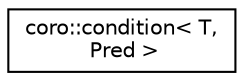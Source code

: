 digraph "Graphical Class Hierarchy"
{
 // LATEX_PDF_SIZE
  edge [fontname="Helvetica",fontsize="10",labelfontname="Helvetica",labelfontsize="10"];
  node [fontname="Helvetica",fontsize="10",shape=record];
  rankdir="LR";
  Node0 [label="coro::condition\< T,\l Pred \>",height=0.2,width=0.4,color="black", fillcolor="white", style="filled",URL="$classcoro_1_1condition.html",tooltip="await on a condition"];
}
